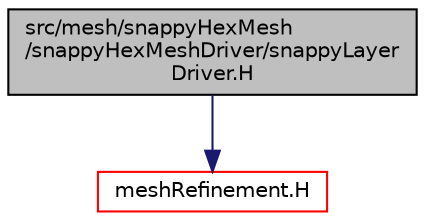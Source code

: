 digraph "src/mesh/snappyHexMesh/snappyHexMeshDriver/snappyLayerDriver.H"
{
  bgcolor="transparent";
  edge [fontname="Helvetica",fontsize="10",labelfontname="Helvetica",labelfontsize="10"];
  node [fontname="Helvetica",fontsize="10",shape=record];
  Node1 [label="src/mesh/snappyHexMesh\l/snappyHexMeshDriver/snappyLayer\lDriver.H",height=0.2,width=0.4,color="black", fillcolor="grey75", style="filled" fontcolor="black"];
  Node1 -> Node2 [color="midnightblue",fontsize="10",style="solid",fontname="Helvetica"];
  Node2 [label="meshRefinement.H",height=0.2,width=0.4,color="red",URL="$meshRefinement_8H.html"];
}
